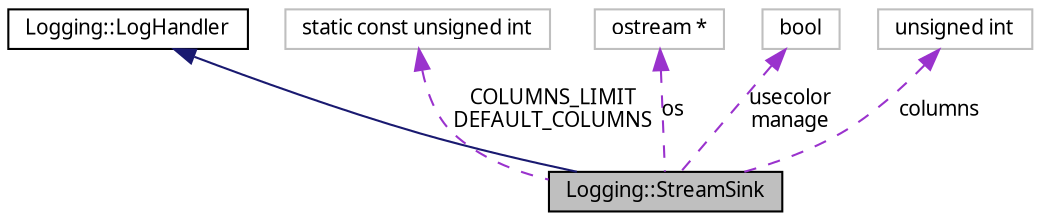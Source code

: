 digraph G
{
  edge [fontname="FreeSans.ttf",fontsize=10,labelfontname="FreeSans.ttf",labelfontsize=10];
  node [fontname="FreeSans.ttf",fontsize=10,shape=record];
  Node1 [label="Logging::StreamSink",height=0.2,width=0.4,color="black", fillcolor="grey75", style="filled" fontcolor="black"];
  Node2 -> Node1 [dir=back,color="midnightblue",fontsize=10,style="solid",fontname="FreeSans.ttf"];
  Node2 [label="Logging::LogHandler",height=0.2,width=0.4,color="black", fillcolor="white", style="filled",URL="$struct_logging_1_1_log_handler.html"];
  Node3 -> Node1 [dir=back,color="darkorchid3",fontsize=10,style="dashed",label="COLUMNS_LIMIT\nDEFAULT_COLUMNS",fontname="FreeSans.ttf"];
  Node3 [label="static const unsigned int",height=0.2,width=0.4,color="grey75", fillcolor="white", style="filled"];
  Node4 -> Node1 [dir=back,color="darkorchid3",fontsize=10,style="dashed",label="os",fontname="FreeSans.ttf"];
  Node4 [label="ostream *",height=0.2,width=0.4,color="grey75", fillcolor="white", style="filled"];
  Node5 -> Node1 [dir=back,color="darkorchid3",fontsize=10,style="dashed",label="usecolor\nmanage",fontname="FreeSans.ttf"];
  Node5 [label="bool",height=0.2,width=0.4,color="grey75", fillcolor="white", style="filled"];
  Node6 -> Node1 [dir=back,color="darkorchid3",fontsize=10,style="dashed",label="columns",fontname="FreeSans.ttf"];
  Node6 [label="unsigned int",height=0.2,width=0.4,color="grey75", fillcolor="white", style="filled"];
}
